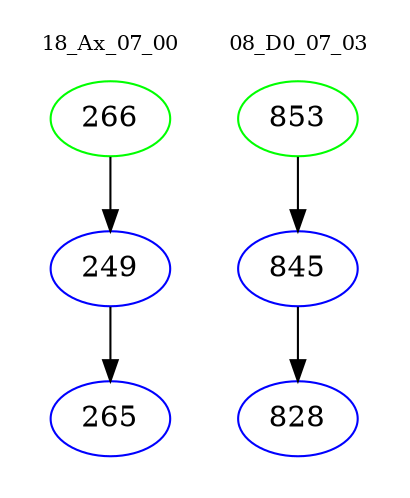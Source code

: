 digraph{
subgraph cluster_0 {
color = white
label = "18_Ax_07_00";
fontsize=10;
T0_266 [label="266", color="green"]
T0_266 -> T0_249 [color="black"]
T0_249 [label="249", color="blue"]
T0_249 -> T0_265 [color="black"]
T0_265 [label="265", color="blue"]
}
subgraph cluster_1 {
color = white
label = "08_D0_07_03";
fontsize=10;
T1_853 [label="853", color="green"]
T1_853 -> T1_845 [color="black"]
T1_845 [label="845", color="blue"]
T1_845 -> T1_828 [color="black"]
T1_828 [label="828", color="blue"]
}
}
